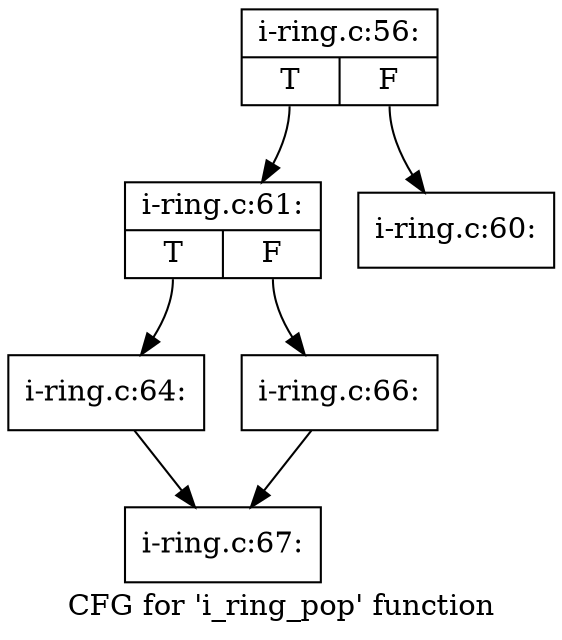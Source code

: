 digraph "CFG for 'i_ring_pop' function" {
	label="CFG for 'i_ring_pop' function";

	Node0xc904ea0 [shape=record,label="{i-ring.c:56:|{<s0>T|<s1>F}}"];
	Node0xc904ea0:s0 -> Node0xc906540;
	Node0xc904ea0:s1 -> Node0xc9064f0;
	Node0xc9064f0 [shape=record,label="{i-ring.c:60:}"];
	Node0xc906540 [shape=record,label="{i-ring.c:61:|{<s0>T|<s1>F}}"];
	Node0xc906540:s0 -> Node0xc90d3e0;
	Node0xc906540:s1 -> Node0xc90e3f0;
	Node0xc90d3e0 [shape=record,label="{i-ring.c:64:}"];
	Node0xc90d3e0 -> Node0xc90e3a0;
	Node0xc90e3f0 [shape=record,label="{i-ring.c:66:}"];
	Node0xc90e3f0 -> Node0xc90e3a0;
	Node0xc90e3a0 [shape=record,label="{i-ring.c:67:}"];
}
